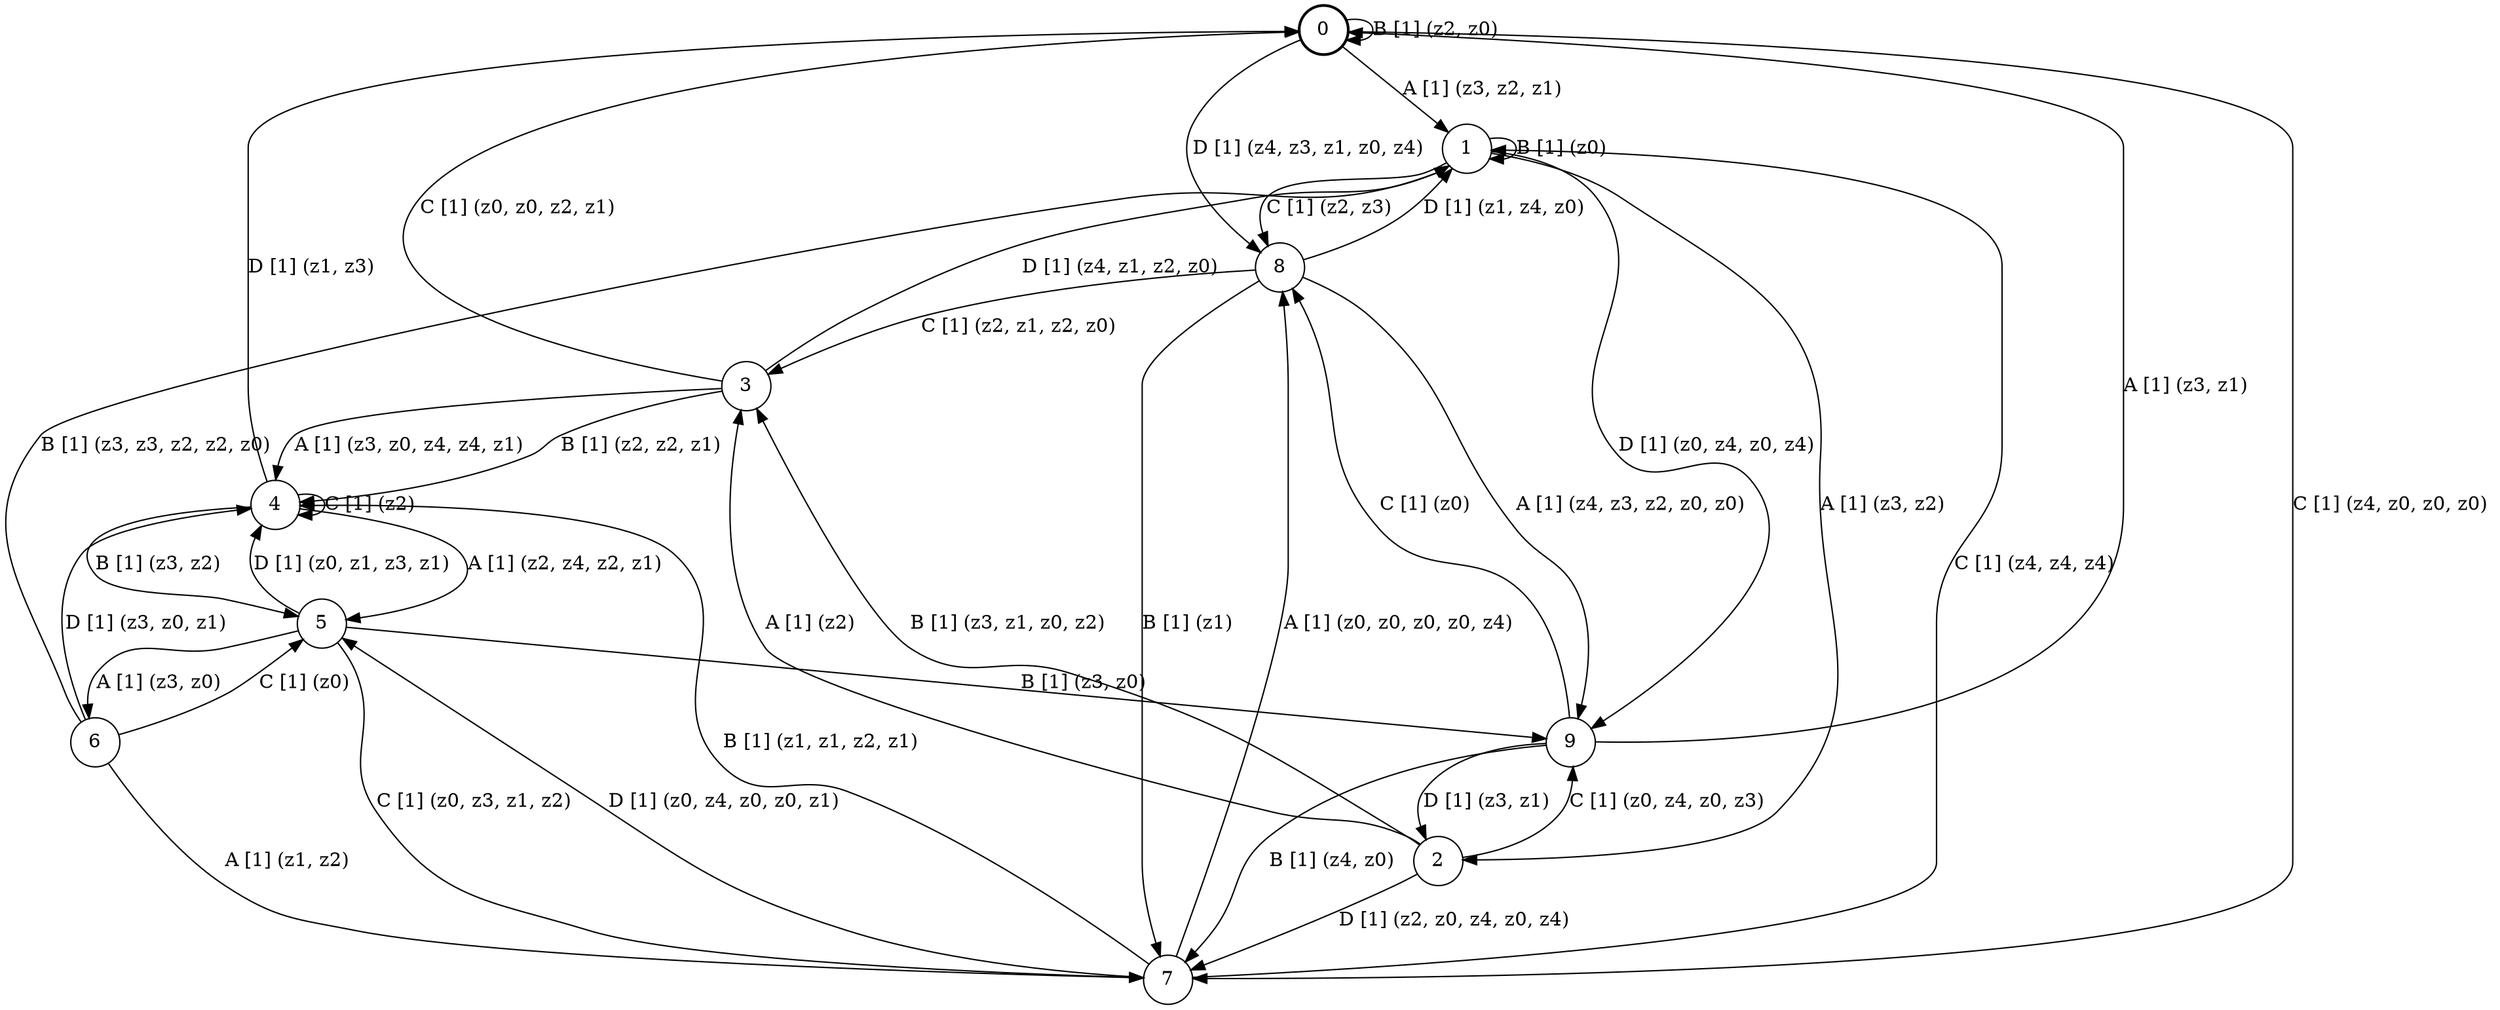 # generated file, don't try to modify
# command: dot -Tpng <filename> > tree.png
digraph Automaton {
    node [shape = circle];
    0 [style = "bold"];
    0 -> 1 [label = "A [1] (z3, z2, z1) "];
    0 -> 0 [label = "B [1] (z2, z0) "];
    0 -> 7 [label = "C [1] (z4, z0, z0, z0) "];
    0 -> 8 [label = "D [1] (z4, z3, z1, z0, z4) "];
    1 -> 2 [label = "A [1] (z3, z2) "];
    1 -> 1 [label = "B [1] (z0) "];
    1 -> 8 [label = "C [1] (z2, z3) "];
    1 -> 9 [label = "D [1] (z0, z4, z0, z4) "];
    2 -> 3 [label = "A [1] (z2) "];
    2 -> 3 [label = "B [1] (z3, z1, z0, z2) "];
    2 -> 9 [label = "C [1] (z0, z4, z0, z3) "];
    2 -> 7 [label = "D [1] (z2, z0, z4, z0, z4) "];
    3 -> 4 [label = "A [1] (z3, z0, z4, z4, z1) "];
    3 -> 4 [label = "B [1] (z2, z2, z1) "];
    3 -> 0 [label = "C [1] (z0, z0, z2, z1) "];
    3 -> 1 [label = "D [1] (z4, z1, z2, z0) "];
    4 -> 5 [label = "A [1] (z2, z4, z2, z1) "];
    4 -> 5 [label = "B [1] (z3, z2) "];
    4 -> 4 [label = "C [1] (z2) "];
    4 -> 0 [label = "D [1] (z1, z3) "];
    5 -> 6 [label = "A [1] (z3, z0) "];
    5 -> 9 [label = "B [1] (z3, z0) "];
    5 -> 7 [label = "C [1] (z0, z3, z1, z2) "];
    5 -> 4 [label = "D [1] (z0, z1, z3, z1) "];
    6 -> 7 [label = "A [1] (z1, z2) "];
    6 -> 1 [label = "B [1] (z3, z3, z2, z2, z0) "];
    6 -> 5 [label = "C [1] (z0) "];
    6 -> 4 [label = "D [1] (z3, z0, z1) "];
    7 -> 8 [label = "A [1] (z0, z0, z0, z0, z4) "];
    7 -> 4 [label = "B [1] (z1, z1, z2, z1) "];
    7 -> 1 [label = "C [1] (z4, z4, z4) "];
    7 -> 5 [label = "D [1] (z0, z4, z0, z0, z1) "];
    8 -> 9 [label = "A [1] (z4, z3, z2, z0, z0) "];
    8 -> 7 [label = "B [1] (z1) "];
    8 -> 3 [label = "C [1] (z2, z1, z2, z0) "];
    8 -> 1 [label = "D [1] (z1, z4, z0) "];
    9 -> 0 [label = "A [1] (z3, z1) "];
    9 -> 7 [label = "B [1] (z4, z0) "];
    9 -> 8 [label = "C [1] (z0) "];
    9 -> 2 [label = "D [1] (z3, z1) "];
}
